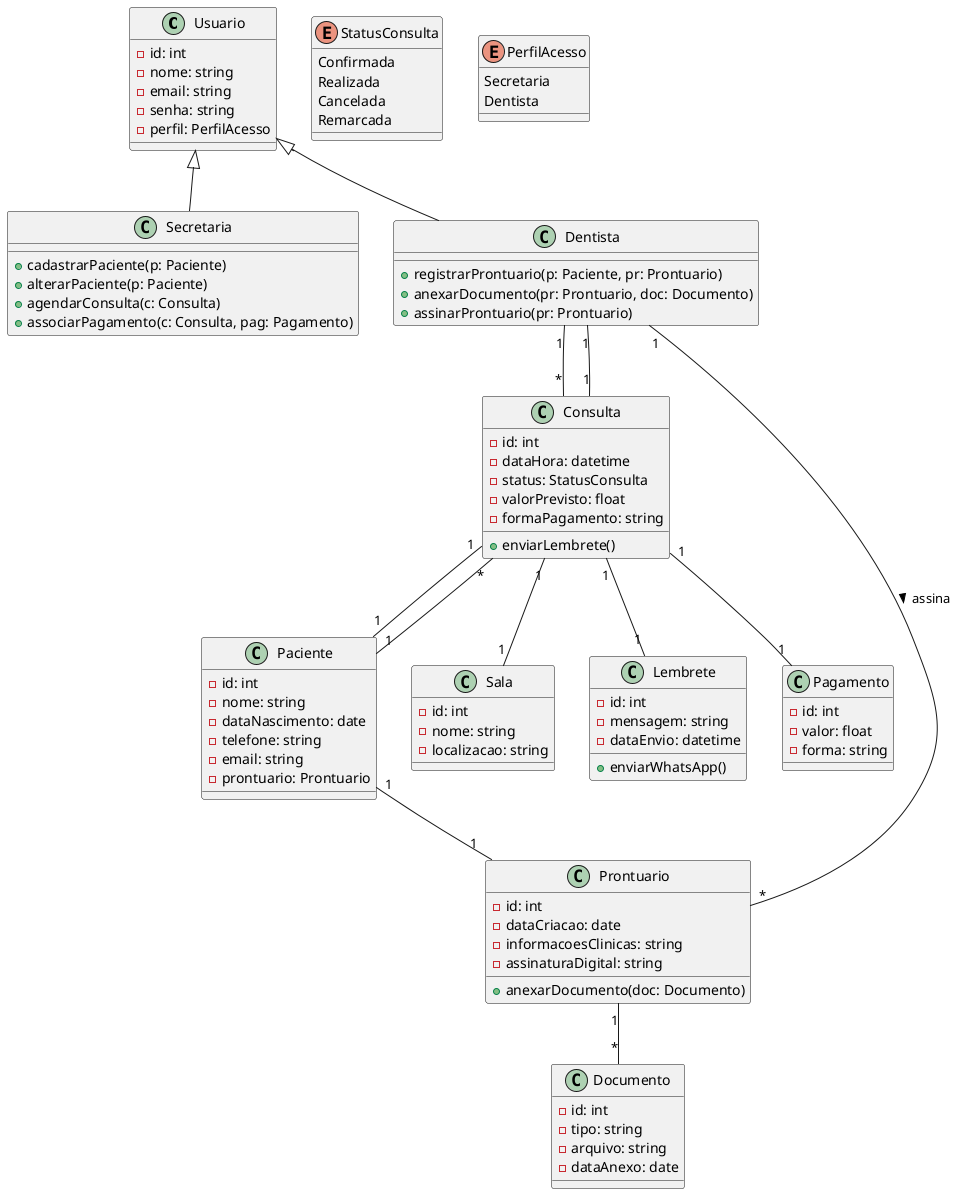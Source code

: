 @startuml

class Usuario {
  -id: int
  -nome: string
  -email: string
  -senha: string
  -perfil: PerfilAcesso
}

class Secretaria {
  +cadastrarPaciente(p: Paciente)
  +alterarPaciente(p: Paciente)
  +agendarConsulta(c: Consulta)
  +associarPagamento(c: Consulta, pag: Pagamento)
}

class Dentista {
  +registrarProntuario(p: Paciente, pr: Prontuario)
  +anexarDocumento(pr: Prontuario, doc: Documento)
  +assinarProntuario(pr: Prontuario)
}

class Paciente {
  -id: int
  -nome: string
  -dataNascimento: date
  -telefone: string
  -email: string
  -prontuario: Prontuario
}

class Consulta {
  -id: int
  -dataHora: datetime
  -status: StatusConsulta
  -valorPrevisto: float
  -formaPagamento: string
  +enviarLembrete()
}

class Sala {
  -id: int
  -nome: string
  -localizacao: string
}

class Prontuario {
  -id: int
  -dataCriacao: date
  -informacoesClinicas: string
  -assinaturaDigital: string
  +anexarDocumento(doc: Documento)
}

class Documento {
  -id: int
  -tipo: string
  -arquivo: string
  -dataAnexo: date
}

class Lembrete {
  -id: int
  -mensagem: string
  -dataEnvio: datetime
  +enviarWhatsApp()
}

class Pagamento {
  -id: int
  -valor: float
  -forma: string
}

enum StatusConsulta {
  Confirmada
  Realizada
  Cancelada
  Remarcada
}

enum PerfilAcesso {
  Secretaria
  Dentista
}

Usuario <|-- Secretaria
Usuario <|-- Dentista
Paciente "1" -- "1" Prontuario
Paciente "1" -- "*" Consulta
Dentista "1" -- "*" Consulta
Dentista "1" -- "*" Prontuario : assina >
Consulta "1" -- "1" Sala
Consulta "1" -- "1" Lembrete
Consulta "1" -- "1" Pagamento
Consulta "1" -- "1" Paciente
Consulta "1" -- "1" Dentista
Prontuario "1" -- "*" Documento

@enduml
